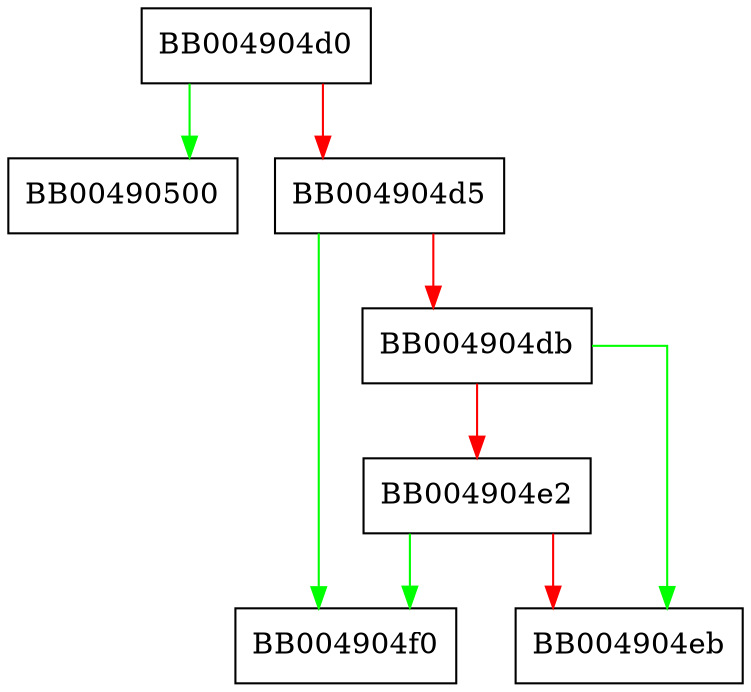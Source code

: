 digraph SSL_get_verify_result {
  node [shape="box"];
  graph [splines=ortho];
  BB004904d0 -> BB00490500 [color="green"];
  BB004904d0 -> BB004904d5 [color="red"];
  BB004904d5 -> BB004904f0 [color="green"];
  BB004904d5 -> BB004904db [color="red"];
  BB004904db -> BB004904eb [color="green"];
  BB004904db -> BB004904e2 [color="red"];
  BB004904e2 -> BB004904f0 [color="green"];
  BB004904e2 -> BB004904eb [color="red"];
}